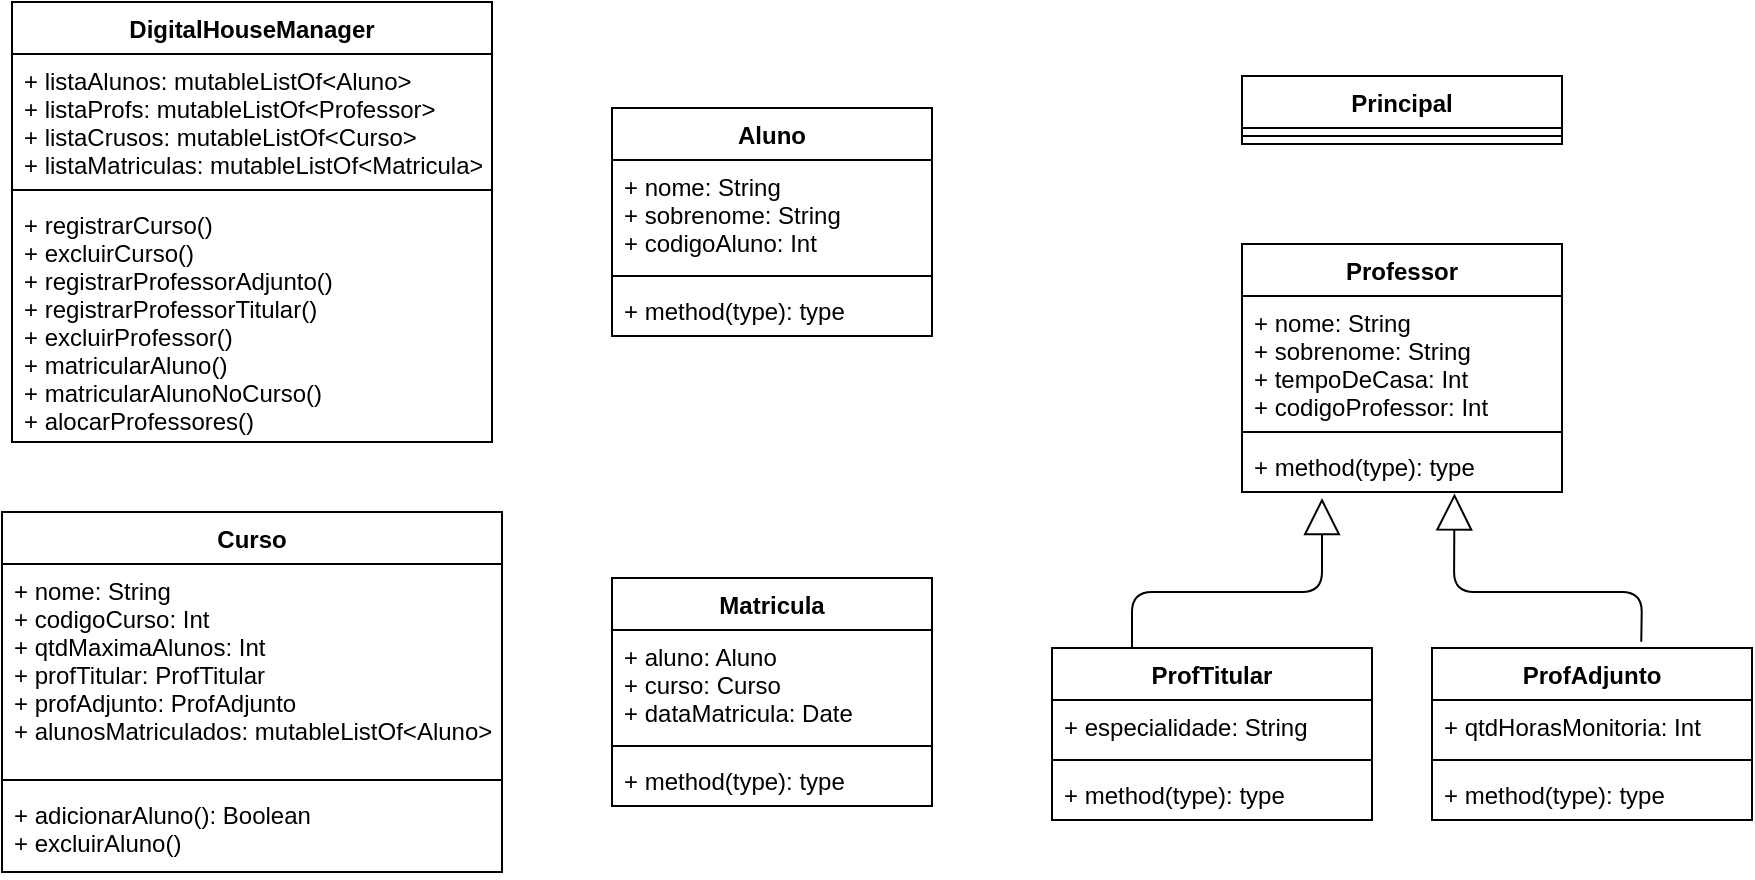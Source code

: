<mxfile version="13.7.6" type="device"><diagram id="J4Fhx5ySVqnQLErAa5l6" name="Page-1"><mxGraphModel dx="3315" dy="1813" grid="1" gridSize="10" guides="1" tooltips="1" connect="1" arrows="1" fold="1" page="1" pageScale="1" pageWidth="850" pageHeight="1100" math="0" shadow="0"><root><mxCell id="0"/><mxCell id="1" parent="0"/><mxCell id="GADwbQCfjV7T5i5HMJWI-5" value="" style="endArrow=block;endSize=16;endFill=0;html=1;exitX=0.25;exitY=0;exitDx=0;exitDy=0;" parent="1" source="yDU6y2kVKk_YVoCaQCtp-13" edge="1"><mxGeometry width="160" relative="1" as="geometry"><mxPoint x="-1115" y="270" as="sourcePoint"/><mxPoint x="-1015" y="213" as="targetPoint"/><Array as="points"><mxPoint x="-1110" y="260"/><mxPoint x="-1015" y="260"/></Array></mxGeometry></mxCell><mxCell id="GADwbQCfjV7T5i5HMJWI-6" value="" style="endArrow=block;endSize=16;endFill=0;html=1;entryX=0.664;entryY=1.027;entryDx=0;entryDy=0;entryPerimeter=0;exitX=0.654;exitY=-0.036;exitDx=0;exitDy=0;exitPerimeter=0;" parent="1" source="yDU6y2kVKk_YVoCaQCtp-17" target="yDU6y2kVKk_YVoCaQCtp-12" edge="1"><mxGeometry x="-0.98" y="-111" width="160" relative="1" as="geometry"><mxPoint x="-755" y="260" as="sourcePoint"/><mxPoint x="-490" y="208" as="targetPoint"/><Array as="points"><mxPoint x="-855" y="260"/><mxPoint x="-949" y="260"/></Array><mxPoint as="offset"/></mxGeometry></mxCell><mxCell id="GADwbQCfjV7T5i5HMJWI-11" value="DigitalHouseManager" style="swimlane;fontStyle=1;align=center;verticalAlign=top;childLayout=stackLayout;horizontal=1;startSize=26;horizontalStack=0;resizeParent=1;resizeParentMax=0;resizeLast=0;collapsible=1;marginBottom=0;" parent="1" vertex="1"><mxGeometry x="-1670" y="-35" width="240" height="220" as="geometry"/></mxCell><mxCell id="GADwbQCfjV7T5i5HMJWI-12" value="+ listaAlunos: mutableListOf&lt;Aluno&gt;&#10;+ listaProfs: mutableListOf&lt;Professor&gt;&#10;+ listaCrusos: mutableListOf&lt;Curso&gt;&#10;+ listaMatriculas: mutableListOf&lt;Matricula&gt;" style="text;strokeColor=none;fillColor=none;align=left;verticalAlign=top;spacingLeft=4;spacingRight=4;overflow=hidden;rotatable=0;points=[[0,0.5],[1,0.5]];portConstraint=eastwest;" parent="GADwbQCfjV7T5i5HMJWI-11" vertex="1"><mxGeometry y="26" width="240" height="64" as="geometry"/></mxCell><mxCell id="GADwbQCfjV7T5i5HMJWI-13" value="" style="line;strokeWidth=1;fillColor=none;align=left;verticalAlign=middle;spacingTop=-1;spacingLeft=3;spacingRight=3;rotatable=0;labelPosition=right;points=[];portConstraint=eastwest;" parent="GADwbQCfjV7T5i5HMJWI-11" vertex="1"><mxGeometry y="90" width="240" height="8" as="geometry"/></mxCell><mxCell id="GADwbQCfjV7T5i5HMJWI-14" value="+ registrarCurso()&#10;+ excluirCurso()&#10;+ registrarProfessorAdjunto()&#10;+ registrarProfessorTitular()&#10;+ excluirProfessor()&#10;+ matricularAluno()&#10;+ matricularAlunoNoCurso()&#10;+ alocarProfessores()" style="text;strokeColor=none;fillColor=none;align=left;verticalAlign=top;spacingLeft=4;spacingRight=4;overflow=hidden;rotatable=0;points=[[0,0.5],[1,0.5]];portConstraint=eastwest;" parent="GADwbQCfjV7T5i5HMJWI-11" vertex="1"><mxGeometry y="98" width="240" height="122" as="geometry"/></mxCell><mxCell id="yDU6y2kVKk_YVoCaQCtp-5" value="Curso" style="swimlane;fontStyle=1;align=center;verticalAlign=top;childLayout=stackLayout;horizontal=1;startSize=26;horizontalStack=0;resizeParent=1;resizeParentMax=0;resizeLast=0;collapsible=1;marginBottom=0;" parent="1" vertex="1"><mxGeometry x="-1675" y="220" width="250" height="180" as="geometry"/></mxCell><mxCell id="yDU6y2kVKk_YVoCaQCtp-6" value="+ nome: String&#10;+ codigoCurso: Int&#10;+ qtdMaximaAlunos: Int&#10;+ profTitular: ProfTitular&#10;+ profAdjunto: ProfAdjunto&#10;+ alunosMatriculados: mutableListOf&lt;Aluno&gt;" style="text;strokeColor=none;fillColor=none;align=left;verticalAlign=top;spacingLeft=4;spacingRight=4;overflow=hidden;rotatable=0;points=[[0,0.5],[1,0.5]];portConstraint=eastwest;" parent="yDU6y2kVKk_YVoCaQCtp-5" vertex="1"><mxGeometry y="26" width="250" height="104" as="geometry"/></mxCell><mxCell id="yDU6y2kVKk_YVoCaQCtp-7" value="" style="line;strokeWidth=1;fillColor=none;align=left;verticalAlign=middle;spacingTop=-1;spacingLeft=3;spacingRight=3;rotatable=0;labelPosition=right;points=[];portConstraint=eastwest;" parent="yDU6y2kVKk_YVoCaQCtp-5" vertex="1"><mxGeometry y="130" width="250" height="8" as="geometry"/></mxCell><mxCell id="yDU6y2kVKk_YVoCaQCtp-8" value="+ adicionarAluno(): Boolean&#10;+ excluirAluno()" style="text;strokeColor=none;fillColor=none;align=left;verticalAlign=top;spacingLeft=4;spacingRight=4;overflow=hidden;rotatable=0;points=[[0,0.5],[1,0.5]];portConstraint=eastwest;" parent="yDU6y2kVKk_YVoCaQCtp-5" vertex="1"><mxGeometry y="138" width="250" height="42" as="geometry"/></mxCell><mxCell id="GADwbQCfjV7T5i5HMJWI-7" value="Matricula" style="swimlane;fontStyle=1;align=center;verticalAlign=top;childLayout=stackLayout;horizontal=1;startSize=26;horizontalStack=0;resizeParent=1;resizeParentMax=0;resizeLast=0;collapsible=1;marginBottom=0;" parent="1" vertex="1"><mxGeometry x="-1370" y="253" width="160" height="114" as="geometry"/></mxCell><mxCell id="GADwbQCfjV7T5i5HMJWI-8" value="+ aluno: Aluno&#10;+ curso: Curso&#10;+ dataMatricula: Date" style="text;strokeColor=none;fillColor=none;align=left;verticalAlign=top;spacingLeft=4;spacingRight=4;overflow=hidden;rotatable=0;points=[[0,0.5],[1,0.5]];portConstraint=eastwest;" parent="GADwbQCfjV7T5i5HMJWI-7" vertex="1"><mxGeometry y="26" width="160" height="54" as="geometry"/></mxCell><mxCell id="GADwbQCfjV7T5i5HMJWI-9" value="" style="line;strokeWidth=1;fillColor=none;align=left;verticalAlign=middle;spacingTop=-1;spacingLeft=3;spacingRight=3;rotatable=0;labelPosition=right;points=[];portConstraint=eastwest;" parent="GADwbQCfjV7T5i5HMJWI-7" vertex="1"><mxGeometry y="80" width="160" height="8" as="geometry"/></mxCell><mxCell id="GADwbQCfjV7T5i5HMJWI-10" value="+ method(type): type" style="text;strokeColor=none;fillColor=none;align=left;verticalAlign=top;spacingLeft=4;spacingRight=4;overflow=hidden;rotatable=0;points=[[0,0.5],[1,0.5]];portConstraint=eastwest;" parent="GADwbQCfjV7T5i5HMJWI-7" vertex="1"><mxGeometry y="88" width="160" height="26" as="geometry"/></mxCell><mxCell id="yDU6y2kVKk_YVoCaQCtp-1" value="Aluno" style="swimlane;fontStyle=1;align=center;verticalAlign=top;childLayout=stackLayout;horizontal=1;startSize=26;horizontalStack=0;resizeParent=1;resizeParentMax=0;resizeLast=0;collapsible=1;marginBottom=0;" parent="1" vertex="1"><mxGeometry x="-1370" y="18" width="160" height="114" as="geometry"/></mxCell><mxCell id="yDU6y2kVKk_YVoCaQCtp-2" value="+ nome: String&#10;+ sobrenome: String&#10;+ codigoAluno: Int" style="text;strokeColor=none;fillColor=none;align=left;verticalAlign=top;spacingLeft=4;spacingRight=4;overflow=hidden;rotatable=0;points=[[0,0.5],[1,0.5]];portConstraint=eastwest;" parent="yDU6y2kVKk_YVoCaQCtp-1" vertex="1"><mxGeometry y="26" width="160" height="54" as="geometry"/></mxCell><mxCell id="yDU6y2kVKk_YVoCaQCtp-3" value="" style="line;strokeWidth=1;fillColor=none;align=left;verticalAlign=middle;spacingTop=-1;spacingLeft=3;spacingRight=3;rotatable=0;labelPosition=right;points=[];portConstraint=eastwest;" parent="yDU6y2kVKk_YVoCaQCtp-1" vertex="1"><mxGeometry y="80" width="160" height="8" as="geometry"/></mxCell><mxCell id="yDU6y2kVKk_YVoCaQCtp-4" value="+ method(type): type" style="text;strokeColor=none;fillColor=none;align=left;verticalAlign=top;spacingLeft=4;spacingRight=4;overflow=hidden;rotatable=0;points=[[0,0.5],[1,0.5]];portConstraint=eastwest;" parent="yDU6y2kVKk_YVoCaQCtp-1" vertex="1"><mxGeometry y="88" width="160" height="26" as="geometry"/></mxCell><mxCell id="yDU6y2kVKk_YVoCaQCtp-13" value="ProfTitular" style="swimlane;fontStyle=1;align=center;verticalAlign=top;childLayout=stackLayout;horizontal=1;startSize=26;horizontalStack=0;resizeParent=1;resizeParentMax=0;resizeLast=0;collapsible=1;marginBottom=0;" parent="1" vertex="1"><mxGeometry x="-1150" y="288" width="160" height="86" as="geometry"/></mxCell><mxCell id="yDU6y2kVKk_YVoCaQCtp-14" value="+ especialidade: String" style="text;strokeColor=none;fillColor=none;align=left;verticalAlign=top;spacingLeft=4;spacingRight=4;overflow=hidden;rotatable=0;points=[[0,0.5],[1,0.5]];portConstraint=eastwest;" parent="yDU6y2kVKk_YVoCaQCtp-13" vertex="1"><mxGeometry y="26" width="160" height="26" as="geometry"/></mxCell><mxCell id="yDU6y2kVKk_YVoCaQCtp-15" value="" style="line;strokeWidth=1;fillColor=none;align=left;verticalAlign=middle;spacingTop=-1;spacingLeft=3;spacingRight=3;rotatable=0;labelPosition=right;points=[];portConstraint=eastwest;" parent="yDU6y2kVKk_YVoCaQCtp-13" vertex="1"><mxGeometry y="52" width="160" height="8" as="geometry"/></mxCell><mxCell id="yDU6y2kVKk_YVoCaQCtp-16" value="+ method(type): type" style="text;strokeColor=none;fillColor=none;align=left;verticalAlign=top;spacingLeft=4;spacingRight=4;overflow=hidden;rotatable=0;points=[[0,0.5],[1,0.5]];portConstraint=eastwest;" parent="yDU6y2kVKk_YVoCaQCtp-13" vertex="1"><mxGeometry y="60" width="160" height="26" as="geometry"/></mxCell><mxCell id="yDU6y2kVKk_YVoCaQCtp-17" value="ProfAdjunto" style="swimlane;fontStyle=1;align=center;verticalAlign=top;childLayout=stackLayout;horizontal=1;startSize=26;horizontalStack=0;resizeParent=1;resizeParentMax=0;resizeLast=0;collapsible=1;marginBottom=0;" parent="1" vertex="1"><mxGeometry x="-960" y="288" width="160" height="86" as="geometry"/></mxCell><mxCell id="yDU6y2kVKk_YVoCaQCtp-18" value="+ qtdHorasMonitoria: Int" style="text;strokeColor=none;fillColor=none;align=left;verticalAlign=top;spacingLeft=4;spacingRight=4;overflow=hidden;rotatable=0;points=[[0,0.5],[1,0.5]];portConstraint=eastwest;" parent="yDU6y2kVKk_YVoCaQCtp-17" vertex="1"><mxGeometry y="26" width="160" height="26" as="geometry"/></mxCell><mxCell id="yDU6y2kVKk_YVoCaQCtp-19" value="" style="line;strokeWidth=1;fillColor=none;align=left;verticalAlign=middle;spacingTop=-1;spacingLeft=3;spacingRight=3;rotatable=0;labelPosition=right;points=[];portConstraint=eastwest;" parent="yDU6y2kVKk_YVoCaQCtp-17" vertex="1"><mxGeometry y="52" width="160" height="8" as="geometry"/></mxCell><mxCell id="yDU6y2kVKk_YVoCaQCtp-20" value="+ method(type): type" style="text;strokeColor=none;fillColor=none;align=left;verticalAlign=top;spacingLeft=4;spacingRight=4;overflow=hidden;rotatable=0;points=[[0,0.5],[1,0.5]];portConstraint=eastwest;" parent="yDU6y2kVKk_YVoCaQCtp-17" vertex="1"><mxGeometry y="60" width="160" height="26" as="geometry"/></mxCell><mxCell id="yDU6y2kVKk_YVoCaQCtp-9" value="Professor" style="swimlane;fontStyle=1;align=center;verticalAlign=top;childLayout=stackLayout;horizontal=1;startSize=26;horizontalStack=0;resizeParent=1;resizeParentMax=0;resizeLast=0;collapsible=1;marginBottom=0;" parent="1" vertex="1"><mxGeometry x="-1055" y="86" width="160" height="124" as="geometry"/></mxCell><mxCell id="yDU6y2kVKk_YVoCaQCtp-10" value="+ nome: String&#10;+ sobrenome: String&#10;+ tempoDeCasa: Int&#10;+ codigoProfessor: Int" style="text;strokeColor=none;fillColor=none;align=left;verticalAlign=top;spacingLeft=4;spacingRight=4;overflow=hidden;rotatable=0;points=[[0,0.5],[1,0.5]];portConstraint=eastwest;" parent="yDU6y2kVKk_YVoCaQCtp-9" vertex="1"><mxGeometry y="26" width="160" height="64" as="geometry"/></mxCell><mxCell id="yDU6y2kVKk_YVoCaQCtp-11" value="" style="line;strokeWidth=1;fillColor=none;align=left;verticalAlign=middle;spacingTop=-1;spacingLeft=3;spacingRight=3;rotatable=0;labelPosition=right;points=[];portConstraint=eastwest;" parent="yDU6y2kVKk_YVoCaQCtp-9" vertex="1"><mxGeometry y="90" width="160" height="8" as="geometry"/></mxCell><mxCell id="yDU6y2kVKk_YVoCaQCtp-12" value="+ method(type): type" style="text;strokeColor=none;fillColor=none;align=left;verticalAlign=top;spacingLeft=4;spacingRight=4;overflow=hidden;rotatable=0;points=[[0,0.5],[1,0.5]];portConstraint=eastwest;" parent="yDU6y2kVKk_YVoCaQCtp-9" vertex="1"><mxGeometry y="98" width="160" height="26" as="geometry"/></mxCell><mxCell id="GADwbQCfjV7T5i5HMJWI-15" value="Principal" style="swimlane;fontStyle=1;align=center;verticalAlign=top;childLayout=stackLayout;horizontal=1;startSize=26;horizontalStack=0;resizeParent=1;resizeParentMax=0;resizeLast=0;collapsible=1;marginBottom=0;" parent="1" vertex="1"><mxGeometry x="-1055" y="2" width="160" height="34" as="geometry"/></mxCell><mxCell id="GADwbQCfjV7T5i5HMJWI-17" value="" style="line;strokeWidth=1;fillColor=none;align=left;verticalAlign=middle;spacingTop=-1;spacingLeft=3;spacingRight=3;rotatable=0;labelPosition=right;points=[];portConstraint=eastwest;" parent="GADwbQCfjV7T5i5HMJWI-15" vertex="1"><mxGeometry y="26" width="160" height="8" as="geometry"/></mxCell></root></mxGraphModel></diagram></mxfile>